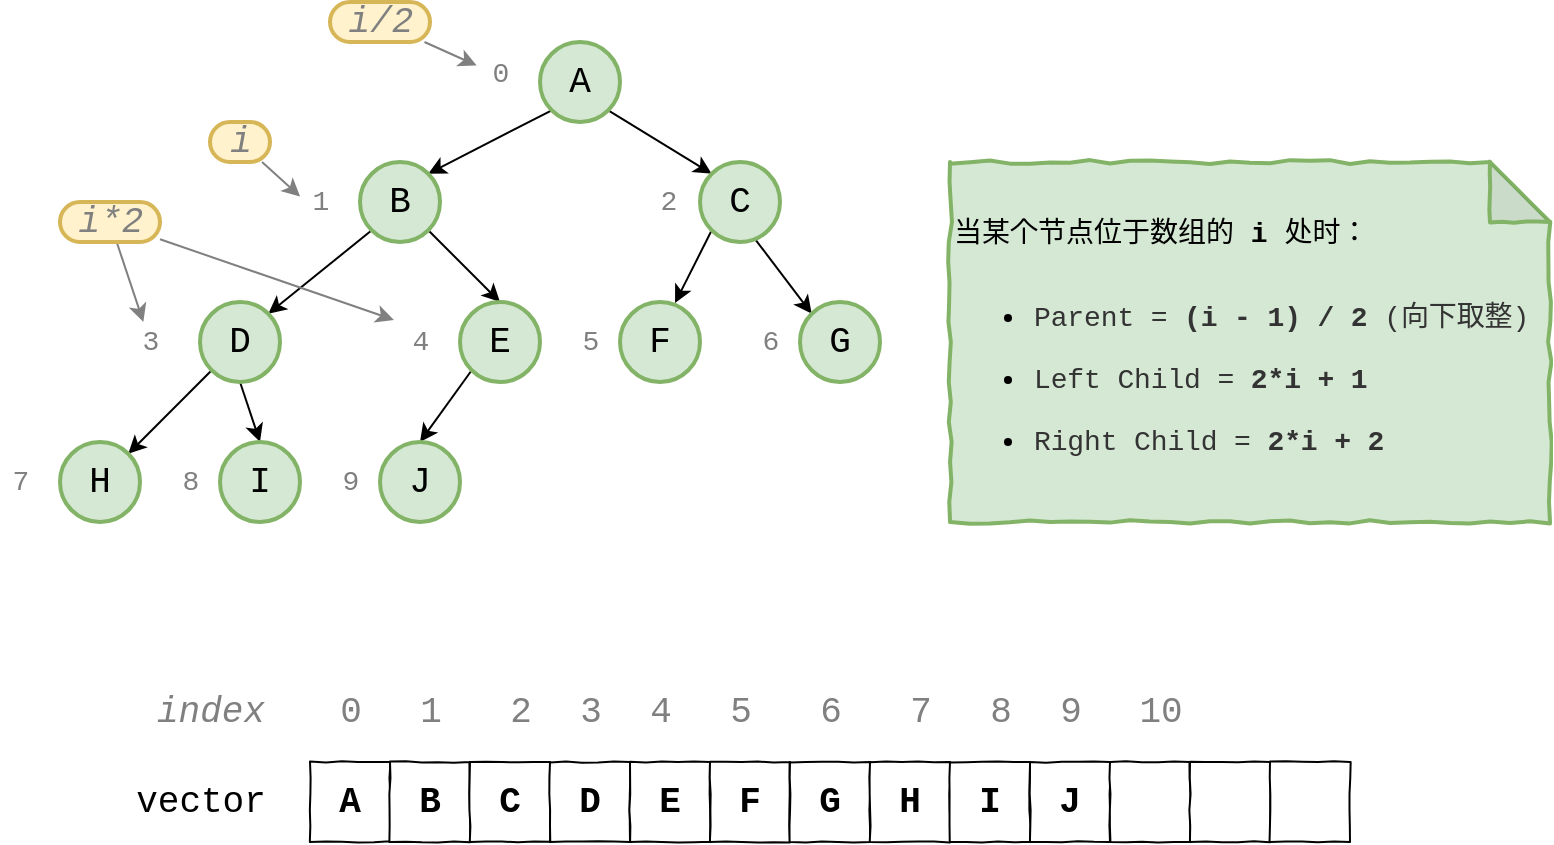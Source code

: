 <mxfile version="14.8.1" type="device"><diagram id="29K6t1o29U9dfSIRlV-H" name="第 1 页"><mxGraphModel dx="894" dy="609" grid="1" gridSize="10" guides="1" tooltips="1" connect="1" arrows="1" fold="1" page="1" pageScale="1" pageWidth="827" pageHeight="1169" math="0" shadow="0"><root><mxCell id="0"/><mxCell id="1" parent="0"/><mxCell id="piqZIBLbJwuuIQqPZbVc-2" value="A" style="rounded=0;whiteSpace=wrap;html=1;comic=1;jiggle=2;fontStyle=1;fontFamily=Courier New;fontSize=18;" parent="1" vertex="1"><mxGeometry x="160" y="470" width="40" height="40" as="geometry"/></mxCell><mxCell id="piqZIBLbJwuuIQqPZbVc-4" value="B" style="rounded=0;whiteSpace=wrap;html=1;comic=1;jiggle=2;fontStyle=1;fontFamily=Courier New;fontSize=18;" parent="1" vertex="1"><mxGeometry x="200" y="470" width="40" height="40" as="geometry"/></mxCell><mxCell id="piqZIBLbJwuuIQqPZbVc-5" value="C" style="rounded=0;whiteSpace=wrap;html=1;comic=1;jiggle=2;fontStyle=1;fontFamily=Courier New;fontSize=18;" parent="1" vertex="1"><mxGeometry x="240" y="470" width="40" height="40" as="geometry"/></mxCell><mxCell id="piqZIBLbJwuuIQqPZbVc-6" value="D" style="rounded=0;whiteSpace=wrap;html=1;comic=1;jiggle=2;fontStyle=1;fontFamily=Courier New;fontSize=18;" parent="1" vertex="1"><mxGeometry x="280" y="470" width="40" height="40" as="geometry"/></mxCell><mxCell id="piqZIBLbJwuuIQqPZbVc-7" value="E" style="rounded=0;whiteSpace=wrap;html=1;comic=1;jiggle=2;fontStyle=1;fontFamily=Courier New;fontSize=18;" parent="1" vertex="1"><mxGeometry x="320" y="470" width="40" height="40" as="geometry"/></mxCell><mxCell id="piqZIBLbJwuuIQqPZbVc-8" value="F" style="rounded=0;whiteSpace=wrap;html=1;comic=1;jiggle=2;fontStyle=1;fontFamily=Courier New;fontSize=18;" parent="1" vertex="1"><mxGeometry x="360" y="470" width="40" height="40" as="geometry"/></mxCell><mxCell id="piqZIBLbJwuuIQqPZbVc-9" value="G" style="rounded=0;whiteSpace=wrap;html=1;comic=1;jiggle=2;fontStyle=1;fontFamily=Courier New;fontSize=18;" parent="1" vertex="1"><mxGeometry x="400" y="470" width="40" height="40" as="geometry"/></mxCell><mxCell id="piqZIBLbJwuuIQqPZbVc-10" value="H" style="rounded=0;whiteSpace=wrap;html=1;comic=1;jiggle=2;fontStyle=1;fontFamily=Courier New;fontSize=18;" parent="1" vertex="1"><mxGeometry x="440" y="470" width="40" height="40" as="geometry"/></mxCell><mxCell id="piqZIBLbJwuuIQqPZbVc-12" value="I" style="rounded=0;whiteSpace=wrap;html=1;comic=1;jiggle=2;fontStyle=1;fontFamily=Courier New;fontSize=18;" parent="1" vertex="1"><mxGeometry x="480" y="470" width="40" height="40" as="geometry"/></mxCell><mxCell id="piqZIBLbJwuuIQqPZbVc-13" value="J" style="rounded=0;whiteSpace=wrap;html=1;comic=1;jiggle=2;fontStyle=1;fontFamily=Courier New;fontSize=18;" parent="1" vertex="1"><mxGeometry x="520" y="470" width="40" height="40" as="geometry"/></mxCell><mxCell id="piqZIBLbJwuuIQqPZbVc-14" value="" style="rounded=0;whiteSpace=wrap;html=1;comic=1;jiggle=2;fontStyle=1;fontFamily=Courier New;fontSize=18;" parent="1" vertex="1"><mxGeometry x="560" y="470" width="40" height="40" as="geometry"/></mxCell><mxCell id="piqZIBLbJwuuIQqPZbVc-15" value="" style="rounded=0;whiteSpace=wrap;html=1;comic=1;jiggle=2;fontStyle=1;fontFamily=Courier New;fontSize=18;" parent="1" vertex="1"><mxGeometry x="600" y="470" width="40" height="40" as="geometry"/></mxCell><mxCell id="piqZIBLbJwuuIQqPZbVc-16" value="" style="rounded=0;whiteSpace=wrap;html=1;comic=1;jiggle=2;fontStyle=1;fontFamily=Courier New;fontSize=18;" parent="1" vertex="1"><mxGeometry x="640" y="470" width="40" height="40" as="geometry"/></mxCell><mxCell id="piqZIBLbJwuuIQqPZbVc-18" value="&lt;i&gt;index&lt;/i&gt;" style="text;html=1;align=center;verticalAlign=middle;resizable=0;points=[];autosize=1;strokeColor=none;fontSize=18;fontFamily=Courier New;fontColor=#808080;" parent="1" vertex="1"><mxGeometry x="75" y="430" width="70" height="30" as="geometry"/></mxCell><mxCell id="piqZIBLbJwuuIQqPZbVc-19" value="0" style="text;html=1;align=center;verticalAlign=middle;resizable=0;points=[];autosize=1;strokeColor=none;fontSize=18;fontFamily=Courier New;fontColor=#808080;" parent="1" vertex="1"><mxGeometry x="165" y="430" width="30" height="30" as="geometry"/></mxCell><mxCell id="piqZIBLbJwuuIQqPZbVc-21" value="1" style="text;html=1;align=center;verticalAlign=middle;resizable=0;points=[];autosize=1;strokeColor=none;fontSize=18;fontFamily=Courier New;fontColor=#808080;" parent="1" vertex="1"><mxGeometry x="205" y="430" width="30" height="30" as="geometry"/></mxCell><mxCell id="piqZIBLbJwuuIQqPZbVc-22" value="2" style="text;html=1;align=center;verticalAlign=middle;resizable=0;points=[];autosize=1;strokeColor=none;fontSize=18;fontFamily=Courier New;fontColor=#808080;" parent="1" vertex="1"><mxGeometry x="250" y="430" width="30" height="30" as="geometry"/></mxCell><mxCell id="piqZIBLbJwuuIQqPZbVc-23" value="3" style="text;html=1;align=center;verticalAlign=middle;resizable=0;points=[];autosize=1;strokeColor=none;fontSize=18;fontFamily=Courier New;fontColor=#808080;" parent="1" vertex="1"><mxGeometry x="285" y="430" width="30" height="30" as="geometry"/></mxCell><mxCell id="piqZIBLbJwuuIQqPZbVc-24" value="4" style="text;html=1;align=center;verticalAlign=middle;resizable=0;points=[];autosize=1;strokeColor=none;fontSize=18;fontFamily=Courier New;fontColor=#808080;" parent="1" vertex="1"><mxGeometry x="320" y="430" width="30" height="30" as="geometry"/></mxCell><mxCell id="piqZIBLbJwuuIQqPZbVc-25" value="5" style="text;html=1;align=center;verticalAlign=middle;resizable=0;points=[];autosize=1;strokeColor=none;fontSize=18;fontFamily=Courier New;fontColor=#808080;" parent="1" vertex="1"><mxGeometry x="360" y="430" width="30" height="30" as="geometry"/></mxCell><mxCell id="piqZIBLbJwuuIQqPZbVc-26" value="6" style="text;html=1;align=center;verticalAlign=middle;resizable=0;points=[];autosize=1;strokeColor=none;fontSize=18;fontFamily=Courier New;fontColor=#808080;" parent="1" vertex="1"><mxGeometry x="405" y="430" width="30" height="30" as="geometry"/></mxCell><mxCell id="piqZIBLbJwuuIQqPZbVc-27" value="7" style="text;html=1;align=center;verticalAlign=middle;resizable=0;points=[];autosize=1;strokeColor=none;fontSize=18;fontFamily=Courier New;fontColor=#808080;" parent="1" vertex="1"><mxGeometry x="450" y="430" width="30" height="30" as="geometry"/></mxCell><mxCell id="piqZIBLbJwuuIQqPZbVc-28" value="8" style="text;html=1;align=center;verticalAlign=middle;resizable=0;points=[];autosize=1;strokeColor=none;fontSize=18;fontFamily=Courier New;fontColor=#808080;" parent="1" vertex="1"><mxGeometry x="490" y="430" width="30" height="30" as="geometry"/></mxCell><mxCell id="piqZIBLbJwuuIQqPZbVc-29" value="9" style="text;html=1;align=center;verticalAlign=middle;resizable=0;points=[];autosize=1;strokeColor=none;fontSize=18;fontFamily=Courier New;fontColor=#808080;" parent="1" vertex="1"><mxGeometry x="525" y="430" width="30" height="30" as="geometry"/></mxCell><mxCell id="piqZIBLbJwuuIQqPZbVc-30" value="10" style="text;html=1;align=center;verticalAlign=middle;resizable=0;points=[];autosize=1;strokeColor=none;fontSize=18;fontFamily=Courier New;fontColor=#808080;" parent="1" vertex="1"><mxGeometry x="565" y="430" width="40" height="30" as="geometry"/></mxCell><mxCell id="piqZIBLbJwuuIQqPZbVc-41" style="rounded=0;orthogonalLoop=1;jettySize=auto;html=1;exitX=0;exitY=1;exitDx=0;exitDy=0;entryX=1;entryY=0;entryDx=0;entryDy=0;fontFamily=Courier New;fontSize=18;fontColor=#000000;" parent="1" source="piqZIBLbJwuuIQqPZbVc-31" target="piqZIBLbJwuuIQqPZbVc-32" edge="1"><mxGeometry relative="1" as="geometry"/></mxCell><mxCell id="piqZIBLbJwuuIQqPZbVc-47" style="edgeStyle=none;rounded=0;orthogonalLoop=1;jettySize=auto;html=1;exitX=1;exitY=1;exitDx=0;exitDy=0;entryX=0;entryY=0;entryDx=0;entryDy=0;fontFamily=Courier New;fontSize=18;fontColor=#000000;" parent="1" source="piqZIBLbJwuuIQqPZbVc-31" target="piqZIBLbJwuuIQqPZbVc-33" edge="1"><mxGeometry relative="1" as="geometry"/></mxCell><mxCell id="piqZIBLbJwuuIQqPZbVc-31" value="A" style="ellipse;whiteSpace=wrap;html=1;aspect=fixed;comic=1;jiggle=2;fontFamily=Courier New;fontSize=18;fillColor=#d5e8d4;strokeColor=#82b366;strokeWidth=2;" parent="1" vertex="1"><mxGeometry x="275" y="110" width="40" height="40" as="geometry"/></mxCell><mxCell id="piqZIBLbJwuuIQqPZbVc-42" style="edgeStyle=none;rounded=0;orthogonalLoop=1;jettySize=auto;html=1;exitX=0;exitY=1;exitDx=0;exitDy=0;entryX=1;entryY=0;entryDx=0;entryDy=0;fontFamily=Courier New;fontSize=18;fontColor=#000000;" parent="1" source="piqZIBLbJwuuIQqPZbVc-32" target="piqZIBLbJwuuIQqPZbVc-34" edge="1"><mxGeometry relative="1" as="geometry"/></mxCell><mxCell id="piqZIBLbJwuuIQqPZbVc-45" style="edgeStyle=none;rounded=0;orthogonalLoop=1;jettySize=auto;html=1;exitX=1;exitY=1;exitDx=0;exitDy=0;entryX=0.5;entryY=0;entryDx=0;entryDy=0;fontFamily=Courier New;fontSize=18;fontColor=#000000;" parent="1" source="piqZIBLbJwuuIQqPZbVc-32" target="piqZIBLbJwuuIQqPZbVc-35" edge="1"><mxGeometry relative="1" as="geometry"/></mxCell><mxCell id="piqZIBLbJwuuIQqPZbVc-32" value="B" style="ellipse;whiteSpace=wrap;html=1;aspect=fixed;comic=1;jiggle=2;fontFamily=Courier New;fontSize=18;fillColor=#d5e8d4;strokeColor=#82b366;strokeWidth=2;" parent="1" vertex="1"><mxGeometry x="185" y="170" width="40" height="40" as="geometry"/></mxCell><mxCell id="piqZIBLbJwuuIQqPZbVc-48" style="edgeStyle=none;rounded=0;orthogonalLoop=1;jettySize=auto;html=1;exitX=0;exitY=1;exitDx=0;exitDy=0;fontFamily=Courier New;fontSize=18;fontColor=#000000;entryX=0.688;entryY=0.013;entryDx=0;entryDy=0;entryPerimeter=0;" parent="1" source="piqZIBLbJwuuIQqPZbVc-33" target="piqZIBLbJwuuIQqPZbVc-36" edge="1"><mxGeometry relative="1" as="geometry"/></mxCell><mxCell id="piqZIBLbJwuuIQqPZbVc-49" style="edgeStyle=none;rounded=0;orthogonalLoop=1;jettySize=auto;html=1;exitX=0.688;exitY=0.963;exitDx=0;exitDy=0;entryX=0;entryY=0;entryDx=0;entryDy=0;fontFamily=Courier New;fontSize=18;fontColor=#000000;exitPerimeter=0;" parent="1" source="piqZIBLbJwuuIQqPZbVc-33" target="piqZIBLbJwuuIQqPZbVc-37" edge="1"><mxGeometry relative="1" as="geometry"/></mxCell><mxCell id="piqZIBLbJwuuIQqPZbVc-33" value="C" style="ellipse;whiteSpace=wrap;html=1;aspect=fixed;comic=1;jiggle=2;fontFamily=Courier New;fontSize=18;fillColor=#d5e8d4;strokeColor=#82b366;strokeWidth=2;" parent="1" vertex="1"><mxGeometry x="355" y="170" width="40" height="40" as="geometry"/></mxCell><mxCell id="piqZIBLbJwuuIQqPZbVc-43" style="edgeStyle=none;rounded=0;orthogonalLoop=1;jettySize=auto;html=1;exitX=0;exitY=1;exitDx=0;exitDy=0;entryX=1;entryY=0;entryDx=0;entryDy=0;fontFamily=Courier New;fontSize=18;fontColor=#000000;" parent="1" source="piqZIBLbJwuuIQqPZbVc-34" target="piqZIBLbJwuuIQqPZbVc-38" edge="1"><mxGeometry relative="1" as="geometry"/></mxCell><mxCell id="piqZIBLbJwuuIQqPZbVc-44" style="edgeStyle=none;rounded=0;orthogonalLoop=1;jettySize=auto;html=1;exitX=0.5;exitY=1;exitDx=0;exitDy=0;entryX=0.5;entryY=0;entryDx=0;entryDy=0;fontFamily=Courier New;fontSize=18;fontColor=#000000;" parent="1" source="piqZIBLbJwuuIQqPZbVc-34" target="piqZIBLbJwuuIQqPZbVc-39" edge="1"><mxGeometry relative="1" as="geometry"/></mxCell><mxCell id="piqZIBLbJwuuIQqPZbVc-34" value="D" style="ellipse;whiteSpace=wrap;html=1;aspect=fixed;comic=1;jiggle=2;fontFamily=Courier New;fontSize=18;fillColor=#d5e8d4;strokeColor=#82b366;strokeWidth=2;" parent="1" vertex="1"><mxGeometry x="105" y="240" width="40" height="40" as="geometry"/></mxCell><mxCell id="piqZIBLbJwuuIQqPZbVc-46" style="edgeStyle=none;rounded=0;orthogonalLoop=1;jettySize=auto;html=1;exitX=0;exitY=1;exitDx=0;exitDy=0;entryX=0.5;entryY=0;entryDx=0;entryDy=0;fontFamily=Courier New;fontSize=18;fontColor=#000000;" parent="1" source="piqZIBLbJwuuIQqPZbVc-35" target="piqZIBLbJwuuIQqPZbVc-40" edge="1"><mxGeometry relative="1" as="geometry"/></mxCell><mxCell id="piqZIBLbJwuuIQqPZbVc-35" value="E" style="ellipse;whiteSpace=wrap;html=1;aspect=fixed;comic=1;jiggle=2;fontFamily=Courier New;fontSize=18;fillColor=#d5e8d4;strokeColor=#82b366;strokeWidth=2;" parent="1" vertex="1"><mxGeometry x="235" y="240" width="40" height="40" as="geometry"/></mxCell><mxCell id="piqZIBLbJwuuIQqPZbVc-36" value="F" style="ellipse;whiteSpace=wrap;html=1;aspect=fixed;comic=1;jiggle=2;fontFamily=Courier New;fontSize=18;fillColor=#d5e8d4;strokeColor=#82b366;strokeWidth=2;" parent="1" vertex="1"><mxGeometry x="315" y="240" width="40" height="40" as="geometry"/></mxCell><mxCell id="piqZIBLbJwuuIQqPZbVc-37" value="G" style="ellipse;whiteSpace=wrap;html=1;aspect=fixed;comic=1;jiggle=2;fontFamily=Courier New;fontSize=18;fillColor=#d5e8d4;strokeColor=#82b366;strokeWidth=2;" parent="1" vertex="1"><mxGeometry x="405" y="240" width="40" height="40" as="geometry"/></mxCell><mxCell id="piqZIBLbJwuuIQqPZbVc-38" value="H" style="ellipse;whiteSpace=wrap;html=1;aspect=fixed;comic=1;jiggle=2;fontFamily=Courier New;fontSize=18;fillColor=#d5e8d4;strokeColor=#82b366;strokeWidth=2;" parent="1" vertex="1"><mxGeometry x="35" y="310" width="40" height="40" as="geometry"/></mxCell><mxCell id="piqZIBLbJwuuIQqPZbVc-39" value="I" style="ellipse;whiteSpace=wrap;html=1;aspect=fixed;comic=1;jiggle=2;fontFamily=Courier New;fontSize=18;fillColor=#d5e8d4;strokeColor=#82b366;strokeWidth=2;" parent="1" vertex="1"><mxGeometry x="115" y="310" width="40" height="40" as="geometry"/></mxCell><mxCell id="piqZIBLbJwuuIQqPZbVc-40" value="J" style="ellipse;whiteSpace=wrap;html=1;aspect=fixed;comic=1;jiggle=2;fontFamily=Courier New;fontSize=18;fillColor=#d5e8d4;strokeColor=#82b366;strokeWidth=2;" parent="1" vertex="1"><mxGeometry x="195" y="310" width="40" height="40" as="geometry"/></mxCell><mxCell id="piqZIBLbJwuuIQqPZbVc-50" value="&lt;font style=&quot;font-size: 14px&quot;&gt;0&lt;/font&gt;" style="text;html=1;align=center;verticalAlign=middle;resizable=0;points=[];autosize=1;strokeColor=none;fontSize=18;fontFamily=Courier New;fontColor=#808080;" parent="1" vertex="1"><mxGeometry x="245" y="110" width="20" height="30" as="geometry"/></mxCell><mxCell id="piqZIBLbJwuuIQqPZbVc-51" value="1" style="text;html=1;align=center;verticalAlign=middle;resizable=0;points=[];autosize=1;strokeColor=none;fontSize=14;fontFamily=Courier New;fontColor=#808080;" parent="1" vertex="1"><mxGeometry x="155" y="180" width="20" height="20" as="geometry"/></mxCell><mxCell id="piqZIBLbJwuuIQqPZbVc-52" value="2" style="text;html=1;align=center;verticalAlign=middle;resizable=0;points=[];autosize=1;strokeColor=none;fontSize=14;fontFamily=Courier New;fontColor=#808080;" parent="1" vertex="1"><mxGeometry x="329" y="180" width="20" height="20" as="geometry"/></mxCell><mxCell id="piqZIBLbJwuuIQqPZbVc-53" value="3" style="text;html=1;align=center;verticalAlign=middle;resizable=0;points=[];autosize=1;strokeColor=none;fontSize=14;fontFamily=Courier New;fontColor=#808080;" parent="1" vertex="1"><mxGeometry x="70" y="250" width="20" height="20" as="geometry"/></mxCell><mxCell id="piqZIBLbJwuuIQqPZbVc-54" value="4" style="text;html=1;align=center;verticalAlign=middle;resizable=0;points=[];autosize=1;strokeColor=none;fontSize=14;fontFamily=Courier New;fontColor=#808080;" parent="1" vertex="1"><mxGeometry x="205" y="250" width="20" height="20" as="geometry"/></mxCell><mxCell id="piqZIBLbJwuuIQqPZbVc-55" value="5" style="text;html=1;align=center;verticalAlign=middle;resizable=0;points=[];autosize=1;strokeColor=none;fontSize=14;fontFamily=Courier New;fontColor=#808080;" parent="1" vertex="1"><mxGeometry x="290" y="250" width="20" height="20" as="geometry"/></mxCell><mxCell id="piqZIBLbJwuuIQqPZbVc-56" value="6" style="text;html=1;align=center;verticalAlign=middle;resizable=0;points=[];autosize=1;strokeColor=none;fontSize=14;fontFamily=Courier New;fontColor=#808080;" parent="1" vertex="1"><mxGeometry x="380" y="250" width="20" height="20" as="geometry"/></mxCell><mxCell id="piqZIBLbJwuuIQqPZbVc-57" value="7" style="text;html=1;align=center;verticalAlign=middle;resizable=0;points=[];autosize=1;strokeColor=none;fontSize=14;fontFamily=Courier New;fontColor=#808080;" parent="1" vertex="1"><mxGeometry x="5" y="320" width="20" height="20" as="geometry"/></mxCell><mxCell id="piqZIBLbJwuuIQqPZbVc-58" value="8" style="text;html=1;align=center;verticalAlign=middle;resizable=0;points=[];autosize=1;strokeColor=none;fontSize=14;fontFamily=Courier New;fontColor=#808080;" parent="1" vertex="1"><mxGeometry x="90" y="320" width="20" height="20" as="geometry"/></mxCell><mxCell id="piqZIBLbJwuuIQqPZbVc-59" value="9" style="text;html=1;align=center;verticalAlign=middle;resizable=0;points=[];autosize=1;strokeColor=none;fontSize=14;fontFamily=Courier New;fontColor=#808080;" parent="1" vertex="1"><mxGeometry x="170" y="320" width="20" height="20" as="geometry"/></mxCell><mxCell id="piqZIBLbJwuuIQqPZbVc-60" value="&lt;font style=&quot;font-size: 18px&quot;&gt;vector&lt;/font&gt;" style="text;html=1;align=center;verticalAlign=middle;resizable=0;points=[];autosize=1;strokeColor=none;fontSize=14;fontFamily=Courier New;fontColor=#000000;" parent="1" vertex="1"><mxGeometry x="65" y="480" width="80" height="20" as="geometry"/></mxCell><mxCell id="piqZIBLbJwuuIQqPZbVc-61" value="&lt;p style=&quot;line-height: 170%&quot;&gt;&lt;font style=&quot;font-size: 14px&quot;&gt;当某个节点位于数组的 &lt;b&gt;i&lt;/b&gt; 处时：&lt;/font&gt;&lt;/p&gt;&lt;font style=&quot;font-size: 14px&quot;&gt;&lt;ul style=&quot;line-height: 220%&quot;&gt;&lt;li&gt;&lt;font style=&quot;font-size: 14px&quot;&gt;&lt;span style=&quot;color: rgb(51 , 51 , 51) ; letter-spacing: -0.063px&quot;&gt;Parent = &lt;b&gt;(i - 1) / 2&lt;/b&gt; (向下取整)&lt;/span&gt;&lt;/font&gt;&lt;/li&gt;&lt;li&gt;&lt;font style=&quot;font-size: 14px&quot;&gt;&lt;span style=&quot;color: rgb(51 , 51 , 51) ; letter-spacing: -0.063px&quot;&gt;Left Child = &lt;b&gt;2*i + 1&lt;/b&gt;&lt;/span&gt;&lt;/font&gt;&lt;/li&gt;&lt;li&gt;&lt;font style=&quot;font-size: 14px&quot;&gt;&lt;span style=&quot;color: rgb(51 , 51 , 51) ; letter-spacing: -0.063px&quot;&gt;Right Child = &lt;b&gt;2*i + 2&lt;/b&gt;&lt;/span&gt;&lt;/font&gt;&lt;/li&gt;&lt;/ul&gt;&lt;/font&gt;" style="shape=note;whiteSpace=wrap;html=1;backgroundOutline=1;darkOpacity=0.05;comic=1;jiggle=2;fontFamily=Courier New;fontSize=14;strokeWidth=2;fillColor=#d5e8d4;strokeColor=#82b366;align=left;" parent="1" vertex="1"><mxGeometry x="480" y="170" width="300" height="180" as="geometry"/></mxCell><mxCell id="LKRC9cCn8i9kJfX7mrSh-2" style="rounded=0;orthogonalLoop=1;jettySize=auto;html=1;entryX=0.003;entryY=0.362;entryDx=0;entryDy=0;entryPerimeter=0;strokeColor=#808080;" parent="1" source="LKRC9cCn8i9kJfX7mrSh-1" target="piqZIBLbJwuuIQqPZbVc-51" edge="1"><mxGeometry relative="1" as="geometry"/></mxCell><mxCell id="LKRC9cCn8i9kJfX7mrSh-1" value="&lt;font face=&quot;Courier New&quot; style=&quot;font-size: 18px&quot; color=&quot;#808080&quot;&gt;&lt;i&gt;i&lt;/i&gt;&lt;/font&gt;" style="text;html=1;align=center;verticalAlign=middle;resizable=0;points=[];autosize=1;strokeColor=#d6b656;fillColor=#fff2cc;rounded=1;arcSize=50;strokeWidth=2;" parent="1" vertex="1"><mxGeometry x="110" y="150" width="30" height="20" as="geometry"/></mxCell><mxCell id="LKRC9cCn8i9kJfX7mrSh-5" style="edgeStyle=none;rounded=0;orthogonalLoop=1;jettySize=auto;html=1;entryX=-0.083;entryY=0.391;entryDx=0;entryDy=0;entryPerimeter=0;strokeColor=#808080;" parent="1" source="LKRC9cCn8i9kJfX7mrSh-4" target="piqZIBLbJwuuIQqPZbVc-50" edge="1"><mxGeometry relative="1" as="geometry"/></mxCell><mxCell id="LKRC9cCn8i9kJfX7mrSh-4" value="&lt;font face=&quot;Courier New&quot; style=&quot;font-size: 18px&quot; color=&quot;#808080&quot;&gt;&lt;i&gt;i/2&lt;/i&gt;&lt;/font&gt;" style="text;html=1;align=center;verticalAlign=middle;resizable=0;points=[];autosize=1;strokeColor=#d6b656;fillColor=#fff2cc;rounded=1;arcSize=50;strokeWidth=2;" parent="1" vertex="1"><mxGeometry x="170" y="90" width="50" height="20" as="geometry"/></mxCell><mxCell id="LKRC9cCn8i9kJfX7mrSh-7" style="edgeStyle=none;rounded=0;orthogonalLoop=1;jettySize=auto;html=1;strokeColor=#808080;" parent="1" source="LKRC9cCn8i9kJfX7mrSh-6" target="piqZIBLbJwuuIQqPZbVc-53" edge="1"><mxGeometry relative="1" as="geometry"/></mxCell><mxCell id="LKRC9cCn8i9kJfX7mrSh-8" style="edgeStyle=none;orthogonalLoop=1;jettySize=auto;html=1;entryX=-0.152;entryY=-0.052;entryDx=0;entryDy=0;entryPerimeter=0;strokeColor=#808080;curved=1;" parent="1" source="LKRC9cCn8i9kJfX7mrSh-6" target="piqZIBLbJwuuIQqPZbVc-54" edge="1"><mxGeometry relative="1" as="geometry"/></mxCell><mxCell id="LKRC9cCn8i9kJfX7mrSh-6" value="&lt;font face=&quot;Courier New&quot; style=&quot;font-size: 18px&quot; color=&quot;#808080&quot;&gt;&lt;i&gt;i*2&lt;/i&gt;&lt;/font&gt;" style="text;html=1;align=center;verticalAlign=middle;resizable=0;points=[];autosize=1;strokeColor=#d6b656;fillColor=#fff2cc;rounded=1;arcSize=50;strokeWidth=2;" parent="1" vertex="1"><mxGeometry x="35" y="190" width="50" height="20" as="geometry"/></mxCell></root></mxGraphModel></diagram></mxfile>